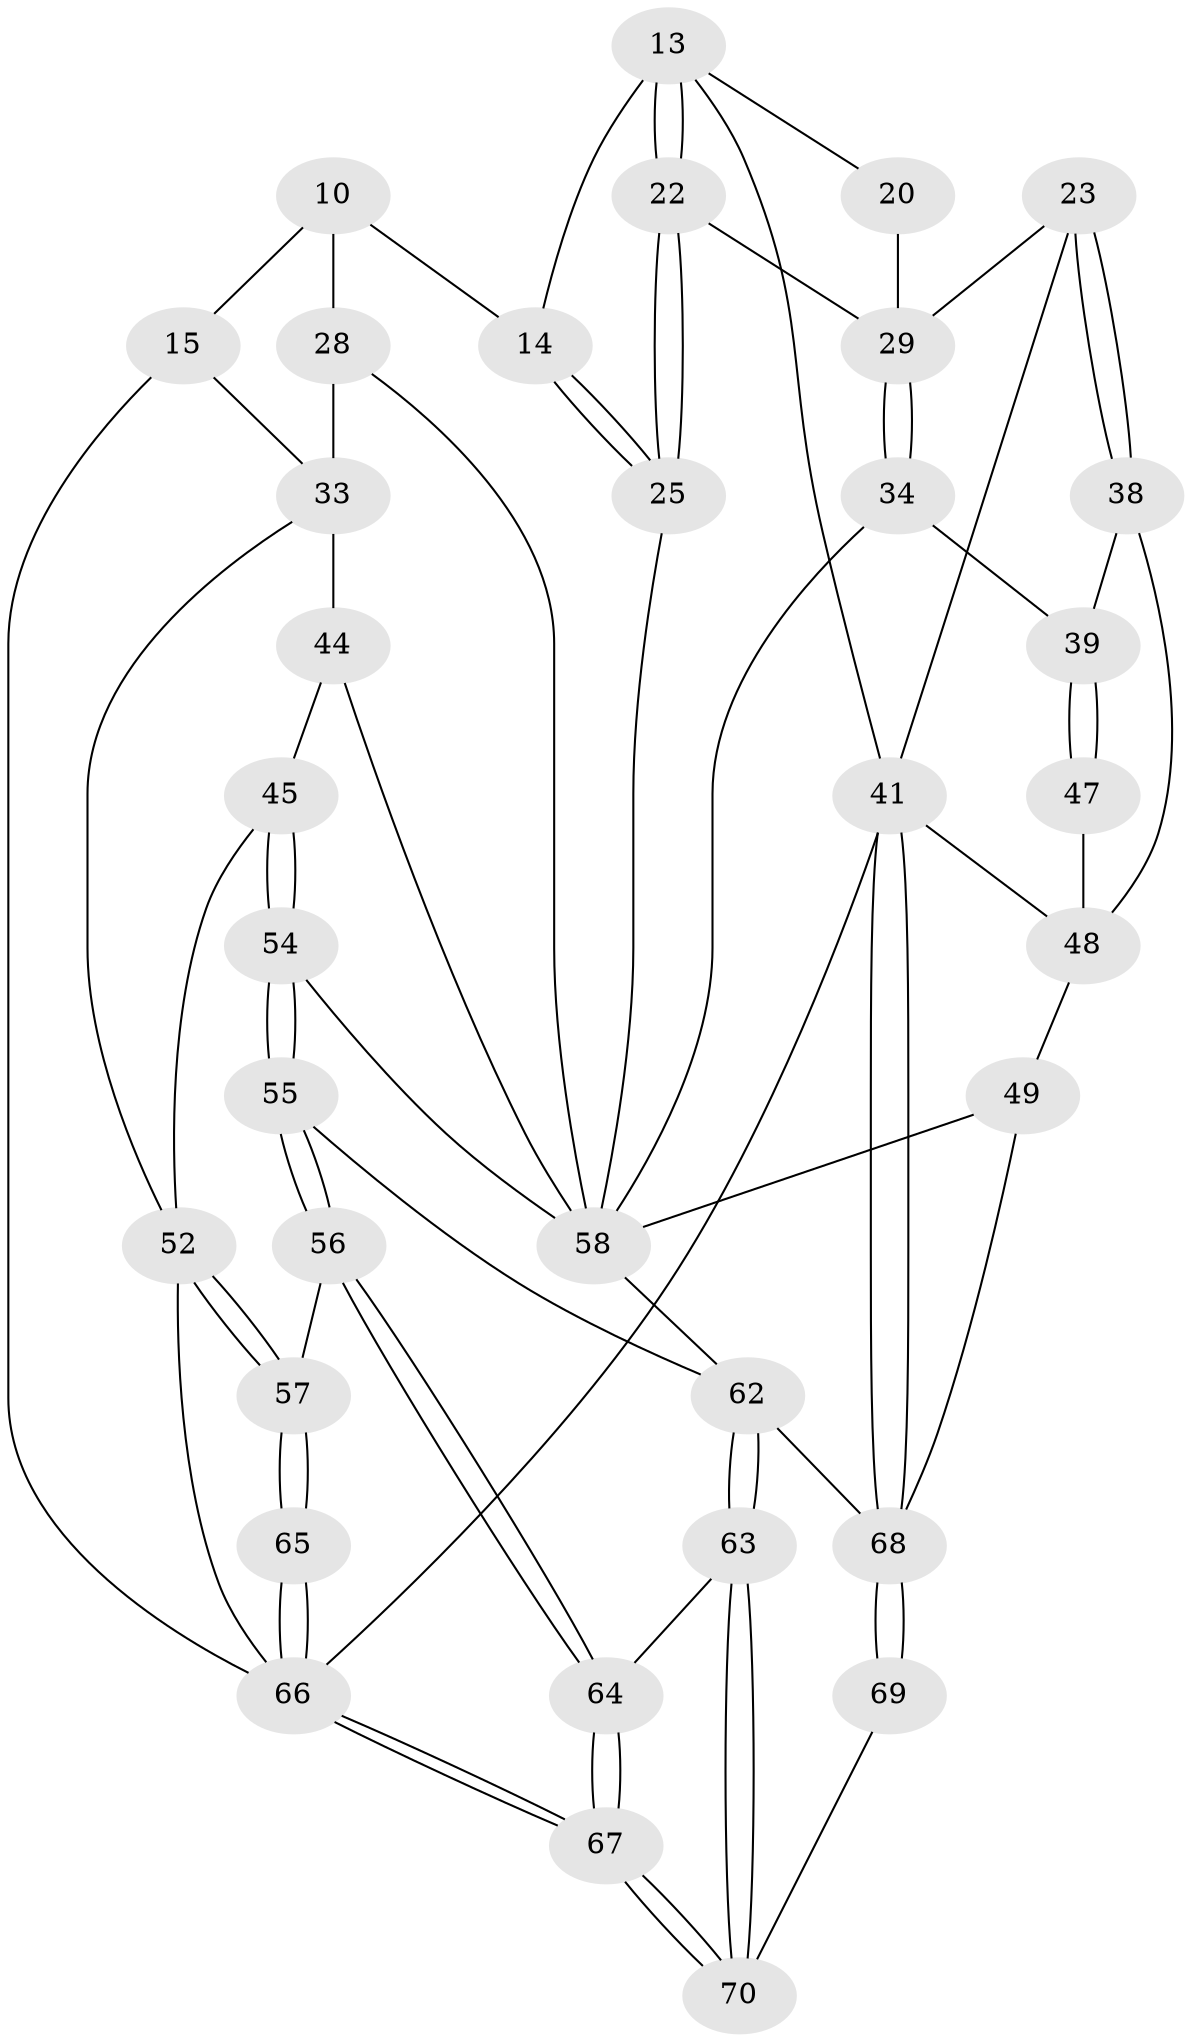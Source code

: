 // original degree distribution, {3: 0.02857142857142857, 4: 0.2714285714285714, 5: 0.45714285714285713, 6: 0.24285714285714285}
// Generated by graph-tools (version 1.1) at 2025/59/03/09/25 04:59:53]
// undirected, 35 vertices, 78 edges
graph export_dot {
graph [start="1"]
  node [color=gray90,style=filled];
  10 [pos="+0.19910252706224885+0",super="+9+8"];
  13 [pos="+0.722419854243969+0.07828345534468062",super="+12"];
  14 [pos="+0.5737802844026311+0.16641296556536697",super="+7"];
  15 [pos="+0.1130659545463472+0.1640272648205724",super="+11"];
  20 [pos="+0.7610621270958602+0.1891705290115252"];
  22 [pos="+0.6222822154440876+0.2852871042619155"];
  23 [pos="+1+0"];
  25 [pos="+0.6192264708198191+0.28777414163385123"];
  28 [pos="+0.3770390597971775+0.2327230029296219",super="+18+27"];
  29 [pos="+0.8476281984436325+0.32484938241726774",super="+21+24"];
  33 [pos="+0.21230441133921849+0.39572724367481366",super="+30+19+32"];
  34 [pos="+0.8413441249114515+0.39324989850846476"];
  38 [pos="+1+0.4378971625132917"];
  39 [pos="+0.874924289952936+0.4302087953277938"];
  41 [pos="+1+1",super="+3"];
  44 [pos="+0.3056911692627922+0.5946469387548551",super="+40+37"];
  45 [pos="+0.29267522212057423+0.6111597486360483"];
  47 [pos="+0.8314890620760463+0.5885516905233352"];
  48 [pos="+0.6781569125567827+0.6913093119477947",super="+42+43"];
  49 [pos="+0.6478715362670033+0.6902878445923128"];
  52 [pos="+0.12942343723090063+0.6488635665507452",super="+46"];
  54 [pos="+0.2935598330611407+0.6194344565688917"];
  55 [pos="+0.2726090916801152+0.7589833486882267"];
  56 [pos="+0.2589681002273766+0.7727558836529509"];
  57 [pos="+0.1560886438897847+0.7909167993876189"];
  58 [pos="+0.44080666404771157+0.7264052588425179",super="+51"];
  62 [pos="+0.42207106850548637+0.8646055991108305",super="+59"];
  63 [pos="+0.3870904127996238+0.9313254573958866"];
  64 [pos="+0.2781886115670939+0.8884311079908089"];
  65 [pos="+0+1"];
  66 [pos="+0+1",super="+4+53"];
  67 [pos="+0+1"];
  68 [pos="+0.6511825477122181+1",super="+60+61"];
  69 [pos="+0.6205346222600961+1"];
  70 [pos="+0.41889711167036414+1"];
  10 -- 28 [weight=2];
  10 -- 14;
  10 -- 15 [weight=2];
  13 -- 14 [weight=2];
  13 -- 22;
  13 -- 22;
  13 -- 41;
  13 -- 20;
  14 -- 25;
  14 -- 25;
  15 -- 66 [weight=2];
  15 -- 33;
  20 -- 29 [weight=2];
  22 -- 25;
  22 -- 25;
  22 -- 29;
  23 -- 38;
  23 -- 38;
  23 -- 41;
  23 -- 29;
  25 -- 58;
  28 -- 33 [weight=2];
  28 -- 58;
  29 -- 34;
  29 -- 34;
  33 -- 52;
  33 -- 44 [weight=2];
  34 -- 39;
  34 -- 58;
  38 -- 39;
  38 -- 48;
  39 -- 47;
  39 -- 47;
  41 -- 68;
  41 -- 68;
  41 -- 66 [weight=2];
  41 -- 48;
  44 -- 45;
  44 -- 58 [weight=2];
  45 -- 54;
  45 -- 54;
  45 -- 52;
  47 -- 48 [weight=2];
  48 -- 49;
  49 -- 58;
  49 -- 68;
  52 -- 57;
  52 -- 57;
  52 -- 66 [weight=2];
  54 -- 55;
  54 -- 55;
  54 -- 58;
  55 -- 56;
  55 -- 56;
  55 -- 62;
  56 -- 57;
  56 -- 64;
  56 -- 64;
  57 -- 65;
  57 -- 65;
  58 -- 62;
  62 -- 63;
  62 -- 63;
  62 -- 68;
  63 -- 64;
  63 -- 70;
  63 -- 70;
  64 -- 67;
  64 -- 67;
  65 -- 66 [weight=2];
  65 -- 66;
  66 -- 67;
  66 -- 67;
  67 -- 70;
  67 -- 70;
  68 -- 69 [weight=2];
  68 -- 69;
  69 -- 70;
}
